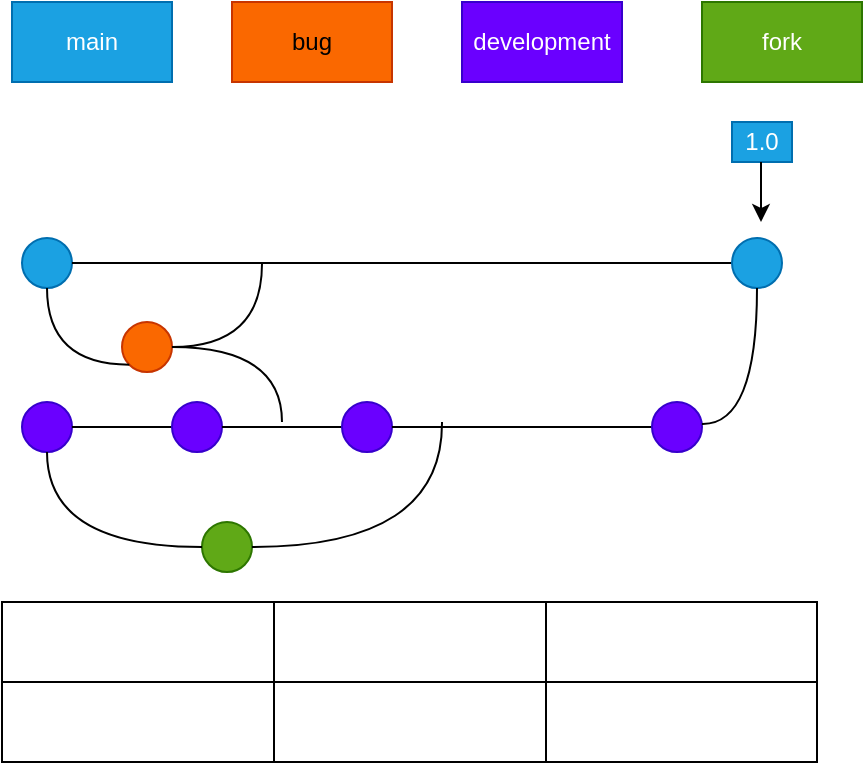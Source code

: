 <mxfile version="27.0.8">
  <diagram name="第 1 页" id="GwI5qLp5DQUhe-dV5kQD">
    <mxGraphModel dx="786" dy="417" grid="1" gridSize="10" guides="1" tooltips="1" connect="1" arrows="1" fold="1" page="1" pageScale="1" pageWidth="827" pageHeight="1169" math="0" shadow="0">
      <root>
        <mxCell id="0" />
        <mxCell id="1" parent="0" />
        <mxCell id="DtaT2oUnTQ2vNSEaPgm_-1" value="main" style="rounded=0;whiteSpace=wrap;html=1;fillColor=#1ba1e2;fontColor=#ffffff;strokeColor=#006EAF;" parent="1" vertex="1">
          <mxGeometry x="135" y="550" width="80" height="40" as="geometry" />
        </mxCell>
        <mxCell id="N_M-BEv-kXVrNf7djDiC-1" value="bug" style="rounded=0;whiteSpace=wrap;html=1;fillColor=#fa6800;fontColor=#000000;strokeColor=#C73500;" vertex="1" parent="1">
          <mxGeometry x="245" y="550" width="80" height="40" as="geometry" />
        </mxCell>
        <mxCell id="N_M-BEv-kXVrNf7djDiC-2" value="development" style="rounded=0;whiteSpace=wrap;html=1;fillColor=#6a00ff;fontColor=#ffffff;strokeColor=#3700CC;" vertex="1" parent="1">
          <mxGeometry x="360" y="550" width="80" height="40" as="geometry" />
        </mxCell>
        <mxCell id="N_M-BEv-kXVrNf7djDiC-4" value="" style="endArrow=none;html=1;rounded=0;" edge="1" parent="1" target="N_M-BEv-kXVrNf7djDiC-5">
          <mxGeometry width="50" height="50" relative="1" as="geometry">
            <mxPoint x="160" y="680" as="sourcePoint" />
            <mxPoint x="530" y="680" as="targetPoint" />
          </mxGeometry>
        </mxCell>
        <mxCell id="N_M-BEv-kXVrNf7djDiC-5" value="" style="ellipse;whiteSpace=wrap;html=1;aspect=fixed;fillColor=#1ba1e2;fontColor=#ffffff;strokeColor=#006EAF;" vertex="1" parent="1">
          <mxGeometry x="140" y="668" width="25" height="25" as="geometry" />
        </mxCell>
        <mxCell id="N_M-BEv-kXVrNf7djDiC-7" value="" style="endArrow=none;html=1;rounded=0;entryX=0;entryY=0.5;entryDx=0;entryDy=0;" edge="1" parent="1" target="N_M-BEv-kXVrNf7djDiC-8">
          <mxGeometry width="50" height="50" relative="1" as="geometry">
            <mxPoint x="165" y="680.5" as="sourcePoint" />
            <mxPoint x="350" y="680" as="targetPoint" />
          </mxGeometry>
        </mxCell>
        <mxCell id="N_M-BEv-kXVrNf7djDiC-8" value="" style="ellipse;whiteSpace=wrap;html=1;aspect=fixed;fillColor=#1ba1e2;fontColor=#ffffff;strokeColor=#006EAF;" vertex="1" parent="1">
          <mxGeometry x="495" y="668" width="25" height="25" as="geometry" />
        </mxCell>
        <mxCell id="N_M-BEv-kXVrNf7djDiC-11" value="" style="ellipse;whiteSpace=wrap;html=1;aspect=fixed;fillColor=#fa6800;fontColor=#000000;strokeColor=#C73500;" vertex="1" parent="1">
          <mxGeometry x="190" y="710" width="25" height="25" as="geometry" />
        </mxCell>
        <mxCell id="N_M-BEv-kXVrNf7djDiC-13" value="" style="endArrow=none;html=1;rounded=0;" edge="1" parent="1" target="N_M-BEv-kXVrNf7djDiC-12">
          <mxGeometry width="50" height="50" relative="1" as="geometry">
            <mxPoint x="150" y="760" as="sourcePoint" />
            <mxPoint x="530" y="760" as="targetPoint" />
          </mxGeometry>
        </mxCell>
        <mxCell id="N_M-BEv-kXVrNf7djDiC-12" value="" style="ellipse;whiteSpace=wrap;html=1;aspect=fixed;fillColor=#6a00ff;fontColor=#ffffff;strokeColor=#3700CC;" vertex="1" parent="1">
          <mxGeometry x="140" y="750" width="25" height="25" as="geometry" />
        </mxCell>
        <mxCell id="N_M-BEv-kXVrNf7djDiC-15" value="" style="endArrow=none;html=1;rounded=0;" edge="1" parent="1" source="N_M-BEv-kXVrNf7djDiC-12" target="N_M-BEv-kXVrNf7djDiC-14">
          <mxGeometry width="50" height="50" relative="1" as="geometry">
            <mxPoint x="165" y="762" as="sourcePoint" />
            <mxPoint x="530" y="760" as="targetPoint" />
          </mxGeometry>
        </mxCell>
        <mxCell id="N_M-BEv-kXVrNf7djDiC-14" value="" style="ellipse;whiteSpace=wrap;html=1;aspect=fixed;fillColor=#6a00ff;fontColor=#ffffff;strokeColor=#3700CC;" vertex="1" parent="1">
          <mxGeometry x="215" y="750" width="25" height="25" as="geometry" />
        </mxCell>
        <mxCell id="N_M-BEv-kXVrNf7djDiC-17" value="" style="endArrow=none;html=1;rounded=0;" edge="1" parent="1" source="N_M-BEv-kXVrNf7djDiC-14" target="N_M-BEv-kXVrNf7djDiC-16">
          <mxGeometry width="50" height="50" relative="1" as="geometry">
            <mxPoint x="240" y="762" as="sourcePoint" />
            <mxPoint x="530" y="760" as="targetPoint" />
          </mxGeometry>
        </mxCell>
        <mxCell id="N_M-BEv-kXVrNf7djDiC-16" value="" style="ellipse;whiteSpace=wrap;html=1;aspect=fixed;fillColor=#6a00ff;fontColor=#ffffff;strokeColor=#3700CC;" vertex="1" parent="1">
          <mxGeometry x="300" y="750" width="25" height="25" as="geometry" />
        </mxCell>
        <mxCell id="N_M-BEv-kXVrNf7djDiC-19" value="" style="endArrow=none;html=1;rounded=0;" edge="1" parent="1" source="N_M-BEv-kXVrNf7djDiC-16" target="N_M-BEv-kXVrNf7djDiC-18">
          <mxGeometry width="50" height="50" relative="1" as="geometry">
            <mxPoint x="325" y="762" as="sourcePoint" />
            <mxPoint x="530" y="760" as="targetPoint" />
          </mxGeometry>
        </mxCell>
        <mxCell id="N_M-BEv-kXVrNf7djDiC-18" value="" style="ellipse;whiteSpace=wrap;html=1;aspect=fixed;fillColor=#6a00ff;fontColor=#ffffff;strokeColor=#3700CC;" vertex="1" parent="1">
          <mxGeometry x="455" y="750" width="25" height="25" as="geometry" />
        </mxCell>
        <mxCell id="N_M-BEv-kXVrNf7djDiC-20" value="fork" style="rounded=0;whiteSpace=wrap;html=1;fillColor=#60a917;fontColor=#ffffff;strokeColor=#2D7600;" vertex="1" parent="1">
          <mxGeometry x="480" y="550" width="80" height="40" as="geometry" />
        </mxCell>
        <mxCell id="N_M-BEv-kXVrNf7djDiC-21" value="" style="ellipse;whiteSpace=wrap;html=1;aspect=fixed;fillColor=#60a917;fontColor=#ffffff;strokeColor=#2D7600;" vertex="1" parent="1">
          <mxGeometry x="230" y="810" width="25" height="25" as="geometry" />
        </mxCell>
        <mxCell id="N_M-BEv-kXVrNf7djDiC-23" value="" style="endArrow=none;html=1;rounded=0;entryX=0;entryY=0.5;entryDx=0;entryDy=0;exitX=0.5;exitY=1;exitDx=0;exitDy=0;edgeStyle=orthogonalEdgeStyle;curved=1;" edge="1" parent="1" source="N_M-BEv-kXVrNf7djDiC-12" target="N_M-BEv-kXVrNf7djDiC-21">
          <mxGeometry width="50" height="50" relative="1" as="geometry">
            <mxPoint x="160" y="860" as="sourcePoint" />
            <mxPoint x="210" y="810" as="targetPoint" />
          </mxGeometry>
        </mxCell>
        <mxCell id="N_M-BEv-kXVrNf7djDiC-24" value="" style="endArrow=none;html=1;rounded=0;exitX=1;exitY=0.5;exitDx=0;exitDy=0;edgeStyle=orthogonalEdgeStyle;curved=1;" edge="1" parent="1" source="N_M-BEv-kXVrNf7djDiC-21">
          <mxGeometry width="50" height="50" relative="1" as="geometry">
            <mxPoint x="270" y="850" as="sourcePoint" />
            <mxPoint x="350" y="760" as="targetPoint" />
          </mxGeometry>
        </mxCell>
        <mxCell id="N_M-BEv-kXVrNf7djDiC-26" value="" style="endArrow=none;html=1;rounded=0;edgeStyle=orthogonalEdgeStyle;curved=1;entryX=0.5;entryY=1;entryDx=0;entryDy=0;exitX=0;exitY=1;exitDx=0;exitDy=0;" edge="1" parent="1" source="N_M-BEv-kXVrNf7djDiC-11" target="N_M-BEv-kXVrNf7djDiC-5">
          <mxGeometry width="50" height="50" relative="1" as="geometry">
            <mxPoint x="160" y="740" as="sourcePoint" />
            <mxPoint x="210" y="690" as="targetPoint" />
          </mxGeometry>
        </mxCell>
        <mxCell id="N_M-BEv-kXVrNf7djDiC-27" value="" style="endArrow=none;html=1;rounded=0;edgeStyle=orthogonalEdgeStyle;curved=1;entryX=1;entryY=0.5;entryDx=0;entryDy=0;" edge="1" parent="1" target="N_M-BEv-kXVrNf7djDiC-11">
          <mxGeometry width="50" height="50" relative="1" as="geometry">
            <mxPoint x="270" y="760" as="sourcePoint" />
            <mxPoint x="310" y="730" as="targetPoint" />
            <Array as="points">
              <mxPoint x="270" y="723" />
            </Array>
          </mxGeometry>
        </mxCell>
        <mxCell id="N_M-BEv-kXVrNf7djDiC-29" value="" style="endArrow=none;html=1;rounded=0;edgeStyle=orthogonalEdgeStyle;curved=1;entryX=0.5;entryY=1;entryDx=0;entryDy=0;" edge="1" parent="1" target="N_M-BEv-kXVrNf7djDiC-8">
          <mxGeometry width="50" height="50" relative="1" as="geometry">
            <mxPoint x="480" y="761" as="sourcePoint" />
            <mxPoint x="486" y="700" as="targetPoint" />
          </mxGeometry>
        </mxCell>
        <mxCell id="N_M-BEv-kXVrNf7djDiC-31" value="" style="endArrow=none;html=1;rounded=0;edgeStyle=orthogonalEdgeStyle;curved=1;exitX=1;exitY=0.5;exitDx=0;exitDy=0;" edge="1" parent="1" source="N_M-BEv-kXVrNf7djDiC-11">
          <mxGeometry width="50" height="50" relative="1" as="geometry">
            <mxPoint x="210" y="730" as="sourcePoint" />
            <mxPoint x="260" y="680" as="targetPoint" />
          </mxGeometry>
        </mxCell>
        <mxCell id="N_M-BEv-kXVrNf7djDiC-32" value="1.0" style="rounded=0;whiteSpace=wrap;html=1;fillColor=#1ba1e2;fontColor=#ffffff;strokeColor=#006EAF;" vertex="1" parent="1">
          <mxGeometry x="495" y="610" width="30" height="20" as="geometry" />
        </mxCell>
        <mxCell id="N_M-BEv-kXVrNf7djDiC-34" value="" style="endArrow=classic;html=1;rounded=0;" edge="1" parent="1">
          <mxGeometry width="50" height="50" relative="1" as="geometry">
            <mxPoint x="509.5" y="630" as="sourcePoint" />
            <mxPoint x="509.5" y="660" as="targetPoint" />
          </mxGeometry>
        </mxCell>
        <mxCell id="N_M-BEv-kXVrNf7djDiC-35" value="" style="shape=table;startSize=0;container=1;collapsible=0;childLayout=tableLayout;fontSize=16;" vertex="1" parent="1">
          <mxGeometry x="130" y="850" width="407.5" height="80" as="geometry" />
        </mxCell>
        <mxCell id="N_M-BEv-kXVrNf7djDiC-40" value="" style="shape=tableRow;horizontal=0;startSize=0;swimlaneHead=0;swimlaneBody=0;strokeColor=inherit;top=0;left=0;bottom=0;right=0;collapsible=0;dropTarget=0;fillColor=none;points=[[0,0.5],[1,0.5]];portConstraint=eastwest;fontSize=16;" vertex="1" parent="N_M-BEv-kXVrNf7djDiC-35">
          <mxGeometry width="407.5" height="40" as="geometry" />
        </mxCell>
        <mxCell id="N_M-BEv-kXVrNf7djDiC-41" value="" style="shape=partialRectangle;html=1;whiteSpace=wrap;connectable=0;strokeColor=inherit;overflow=hidden;fillColor=none;top=0;left=0;bottom=0;right=0;pointerEvents=1;fontSize=16;" vertex="1" parent="N_M-BEv-kXVrNf7djDiC-40">
          <mxGeometry width="136" height="40" as="geometry">
            <mxRectangle width="136" height="40" as="alternateBounds" />
          </mxGeometry>
        </mxCell>
        <mxCell id="N_M-BEv-kXVrNf7djDiC-42" value="" style="shape=partialRectangle;html=1;whiteSpace=wrap;connectable=0;strokeColor=inherit;overflow=hidden;fillColor=none;top=0;left=0;bottom=0;right=0;pointerEvents=1;fontSize=16;" vertex="1" parent="N_M-BEv-kXVrNf7djDiC-40">
          <mxGeometry x="136" width="136" height="40" as="geometry">
            <mxRectangle width="136" height="40" as="alternateBounds" />
          </mxGeometry>
        </mxCell>
        <mxCell id="N_M-BEv-kXVrNf7djDiC-43" value="" style="shape=partialRectangle;html=1;whiteSpace=wrap;connectable=0;strokeColor=inherit;overflow=hidden;fillColor=none;top=0;left=0;bottom=0;right=0;pointerEvents=1;fontSize=16;" vertex="1" parent="N_M-BEv-kXVrNf7djDiC-40">
          <mxGeometry x="272" width="136" height="40" as="geometry">
            <mxRectangle width="136" height="40" as="alternateBounds" />
          </mxGeometry>
        </mxCell>
        <mxCell id="N_M-BEv-kXVrNf7djDiC-44" value="" style="shape=tableRow;horizontal=0;startSize=0;swimlaneHead=0;swimlaneBody=0;strokeColor=inherit;top=0;left=0;bottom=0;right=0;collapsible=0;dropTarget=0;fillColor=none;points=[[0,0.5],[1,0.5]];portConstraint=eastwest;fontSize=16;" vertex="1" parent="N_M-BEv-kXVrNf7djDiC-35">
          <mxGeometry y="40" width="407.5" height="40" as="geometry" />
        </mxCell>
        <mxCell id="N_M-BEv-kXVrNf7djDiC-45" value="" style="shape=partialRectangle;html=1;whiteSpace=wrap;connectable=0;strokeColor=inherit;overflow=hidden;fillColor=none;top=0;left=0;bottom=0;right=0;pointerEvents=1;fontSize=16;" vertex="1" parent="N_M-BEv-kXVrNf7djDiC-44">
          <mxGeometry width="136" height="40" as="geometry">
            <mxRectangle width="136" height="40" as="alternateBounds" />
          </mxGeometry>
        </mxCell>
        <mxCell id="N_M-BEv-kXVrNf7djDiC-46" value="" style="shape=partialRectangle;html=1;whiteSpace=wrap;connectable=0;strokeColor=inherit;overflow=hidden;fillColor=none;top=0;left=0;bottom=0;right=0;pointerEvents=1;fontSize=16;" vertex="1" parent="N_M-BEv-kXVrNf7djDiC-44">
          <mxGeometry x="136" width="136" height="40" as="geometry">
            <mxRectangle width="136" height="40" as="alternateBounds" />
          </mxGeometry>
        </mxCell>
        <mxCell id="N_M-BEv-kXVrNf7djDiC-47" value="" style="shape=partialRectangle;html=1;whiteSpace=wrap;connectable=0;strokeColor=inherit;overflow=hidden;fillColor=none;top=0;left=0;bottom=0;right=0;pointerEvents=1;fontSize=16;" vertex="1" parent="N_M-BEv-kXVrNf7djDiC-44">
          <mxGeometry x="272" width="136" height="40" as="geometry">
            <mxRectangle width="136" height="40" as="alternateBounds" />
          </mxGeometry>
        </mxCell>
      </root>
    </mxGraphModel>
  </diagram>
</mxfile>
